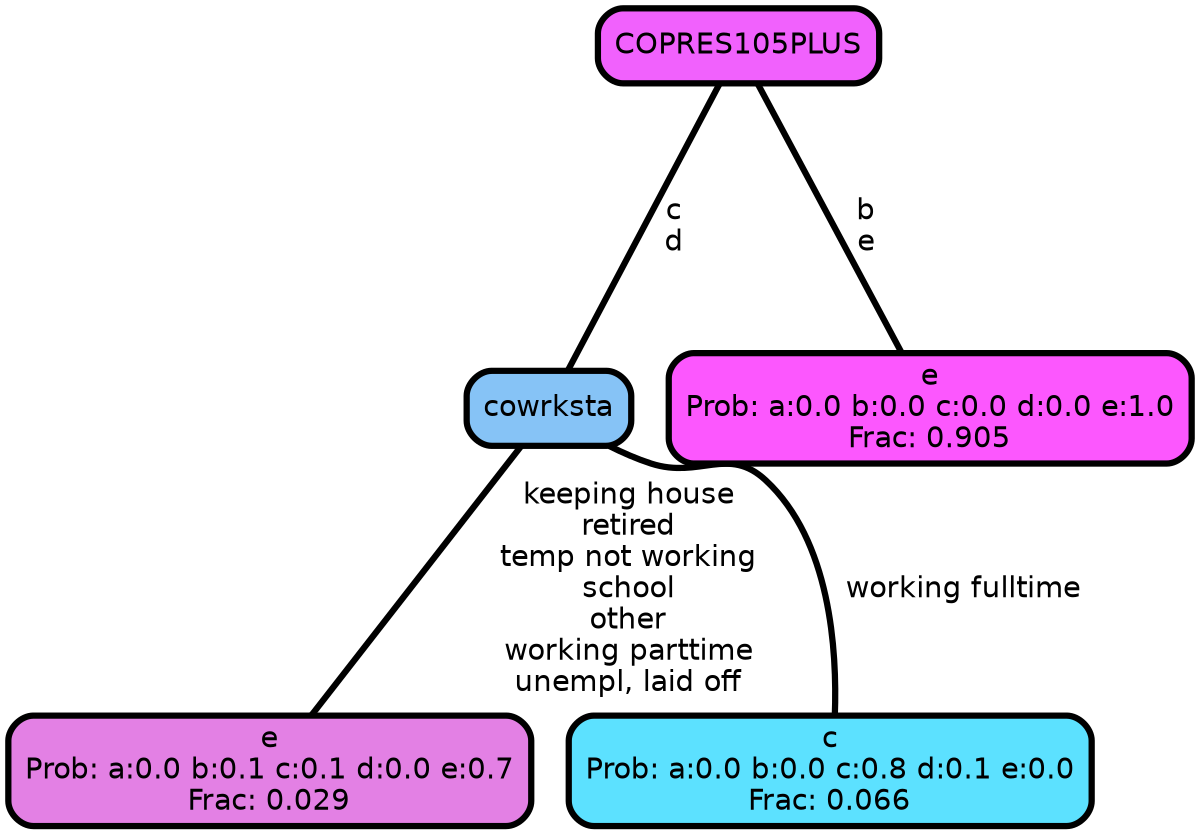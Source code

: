 graph Tree {
node [shape=box, style="filled, rounded",color="black",penwidth="3",fontcolor="black",                 fontname=helvetica] ;
graph [ranksep="0 equally", splines=straight,                 bgcolor=transparent, dpi=200] ;
edge [fontname=helvetica, color=black] ;
0 [label="e
Prob: a:0.0 b:0.1 c:0.1 d:0.0 e:0.7
Frac: 0.029", fillcolor="#e380e4"] ;
1 [label="cowrksta", fillcolor="#86c3f6"] ;
2 [label="c
Prob: a:0.0 b:0.0 c:0.8 d:0.1 e:0.0
Frac: 0.066", fillcolor="#5ce1ff"] ;
3 [label="COPRES105PLUS", fillcolor="#f161fd"] ;
4 [label="e
Prob: a:0.0 b:0.0 c:0.0 d:0.0 e:1.0
Frac: 0.905", fillcolor="#fc57fe"] ;
1 -- 0 [label=" keeping house\n retired\n temp not working\n school\n other\n working parttime\n unempl, laid off",penwidth=3] ;
1 -- 2 [label=" working fulltime",penwidth=3] ;
3 -- 1 [label=" c\n d",penwidth=3] ;
3 -- 4 [label=" b\n e",penwidth=3] ;
{rank = same;}}